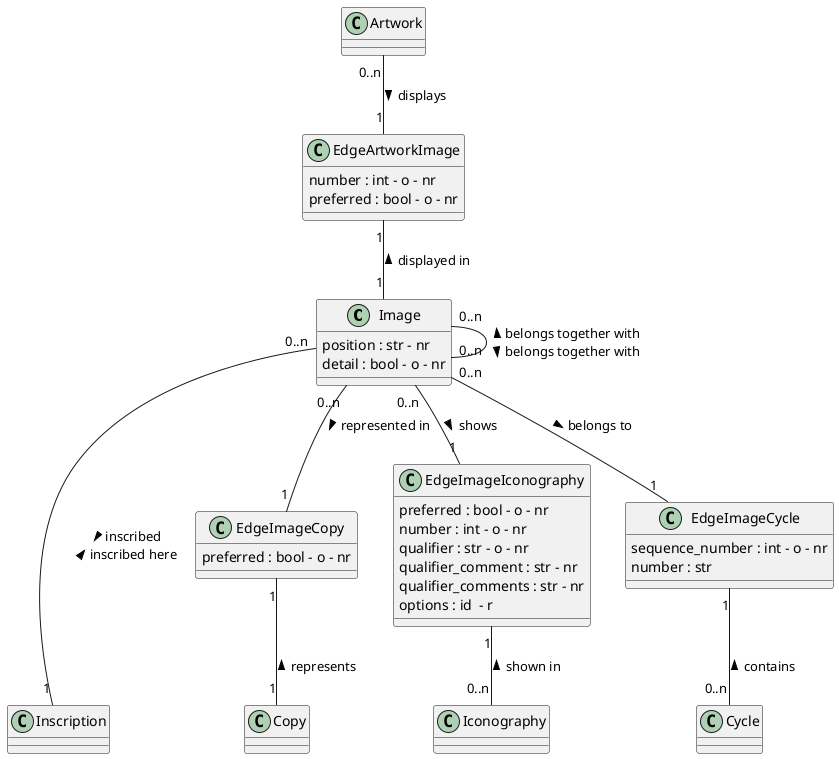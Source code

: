 @startuml 

class Image

Image : position : str - nr 
Image : detail : bool - o - nr


class EdgeArtworkImage

class Iconography

class Inscription

class EdgeArtworkImage
EdgeArtworkImage : number : int - o - nr
EdgeArtworkImage : preferred : bool - o - nr

class EdgeImageCopy
EdgeImageCopy : preferred : bool - o - nr

class EdgeImageIconography
EdgeImageIconography : preferred : bool - o - nr
EdgeImageIconography : number : int - o - nr
EdgeImageIconography : qualifier : str - o - nr
EdgeImageIconography : qualifier_comment : str - nr
EdgeImageIconography : qualifier_comments : str - nr
EdgeImageIconography : options : id  - r


class EdgeImageCycle
EdgeImageCycle : sequence_number : int - o - nr
EdgeImageCycle : number : str

Artwork "0..n" -- "1" EdgeArtworkImage : displays >
EdgeArtworkImage "1" -- "1" Image : displayed in <

Image "0..n" -- "1" EdgeImageIconography : shows >
EdgeImageIconography "1" -- "0..n" Iconography : shown in <

Image "0..n" -- "1" EdgeImageCycle : > belongs to
EdgeImageCycle "1" -- "0..n" Cycle : contains <

Image "0..n" -- "0..n" Image : < belongs together with \n belongs together with >

Image "0..n" -- "1" EdgeImageCopy : represented in >
EdgeImageCopy "1" -- "1" Copy : represents <

Image "0..n" --- "1" Inscription : > inscribed \n inscribed here <

@enduml